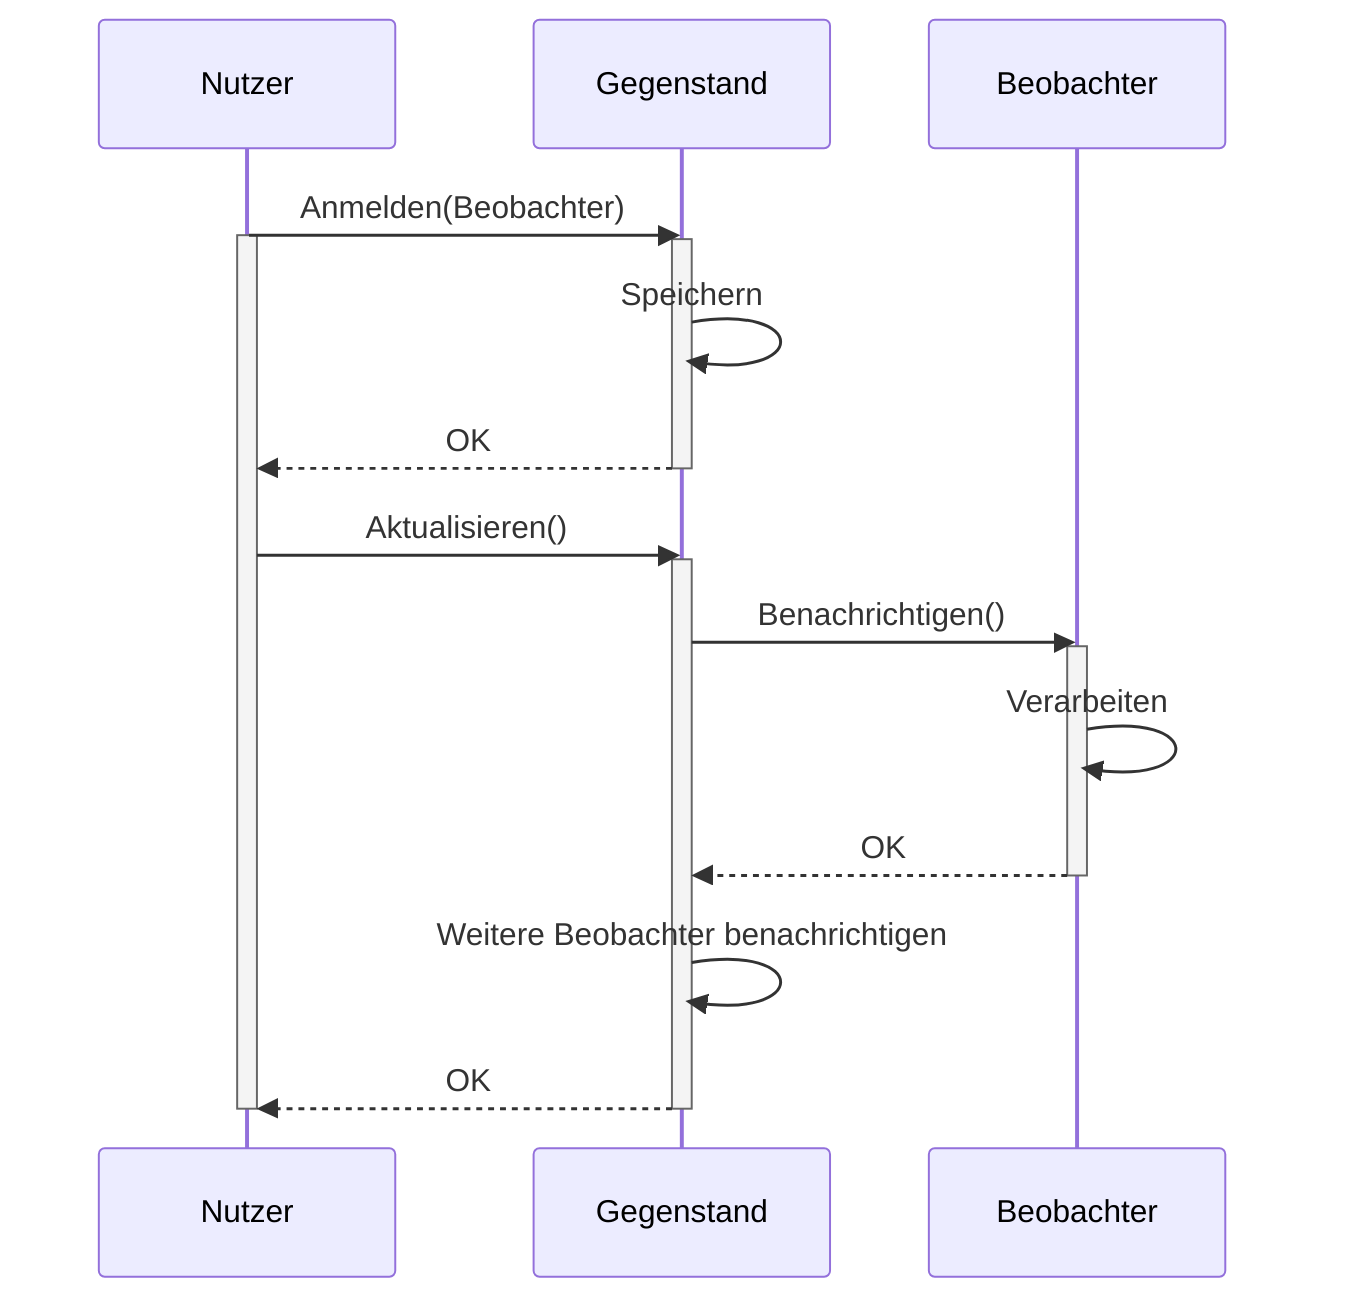 sequenceDiagram

    participant Nutzer
    participant Gegenstand
    participant Beobachter

    Nutzer ->> Gegenstand: Anmelden(Beobachter)

    activate Nutzer
    activate Gegenstand

    Gegenstand ->> Gegenstand: Speichern
    Gegenstand -->> Nutzer: OK

    deactivate Gegenstand
    
    Nutzer ->> Gegenstand: Aktualisieren()

    activate Gegenstand

    Gegenstand ->> Beobachter: Benachrichtigen()

    activate Beobachter

    Beobachter ->> Beobachter: Verarbeiten

    Beobachter -->> Gegenstand: OK

    deactivate Beobachter

    Gegenstand ->> Gegenstand: Weitere Beobachter benachrichtigen

    Gegenstand -->> Nutzer: OK

    deactivate Gegenstand
    deactivate Nutzer